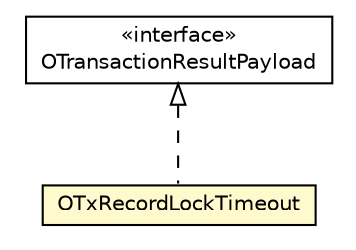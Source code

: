 #!/usr/local/bin/dot
#
# Class diagram 
# Generated by UMLGraph version R5_6-24-gf6e263 (http://www.umlgraph.org/)
#

digraph G {
	edge [fontname="Helvetica",fontsize=10,labelfontname="Helvetica",labelfontsize=10];
	node [fontname="Helvetica",fontsize=10,shape=plaintext];
	nodesep=0.25;
	ranksep=0.5;
	// com.orientechnologies.orient.server.distributed.impl.task.transaction.OTxRecordLockTimeout
	c7689526 [label=<<table title="com.orientechnologies.orient.server.distributed.impl.task.transaction.OTxRecordLockTimeout" border="0" cellborder="1" cellspacing="0" cellpadding="2" port="p" bgcolor="lemonChiffon" href="./OTxRecordLockTimeout.html">
		<tr><td><table border="0" cellspacing="0" cellpadding="1">
<tr><td align="center" balign="center"> OTxRecordLockTimeout </td></tr>
		</table></td></tr>
		</table>>, URL="./OTxRecordLockTimeout.html", fontname="Helvetica", fontcolor="black", fontsize=10.0];
	// com.orientechnologies.orient.server.distributed.impl.task.transaction.OTransactionResultPayload
	c7689532 [label=<<table title="com.orientechnologies.orient.server.distributed.impl.task.transaction.OTransactionResultPayload" border="0" cellborder="1" cellspacing="0" cellpadding="2" port="p" href="./OTransactionResultPayload.html">
		<tr><td><table border="0" cellspacing="0" cellpadding="1">
<tr><td align="center" balign="center"> &#171;interface&#187; </td></tr>
<tr><td align="center" balign="center"> OTransactionResultPayload </td></tr>
		</table></td></tr>
		</table>>, URL="./OTransactionResultPayload.html", fontname="Helvetica", fontcolor="black", fontsize=10.0];
	//com.orientechnologies.orient.server.distributed.impl.task.transaction.OTxRecordLockTimeout implements com.orientechnologies.orient.server.distributed.impl.task.transaction.OTransactionResultPayload
	c7689532:p -> c7689526:p [dir=back,arrowtail=empty,style=dashed];
}

